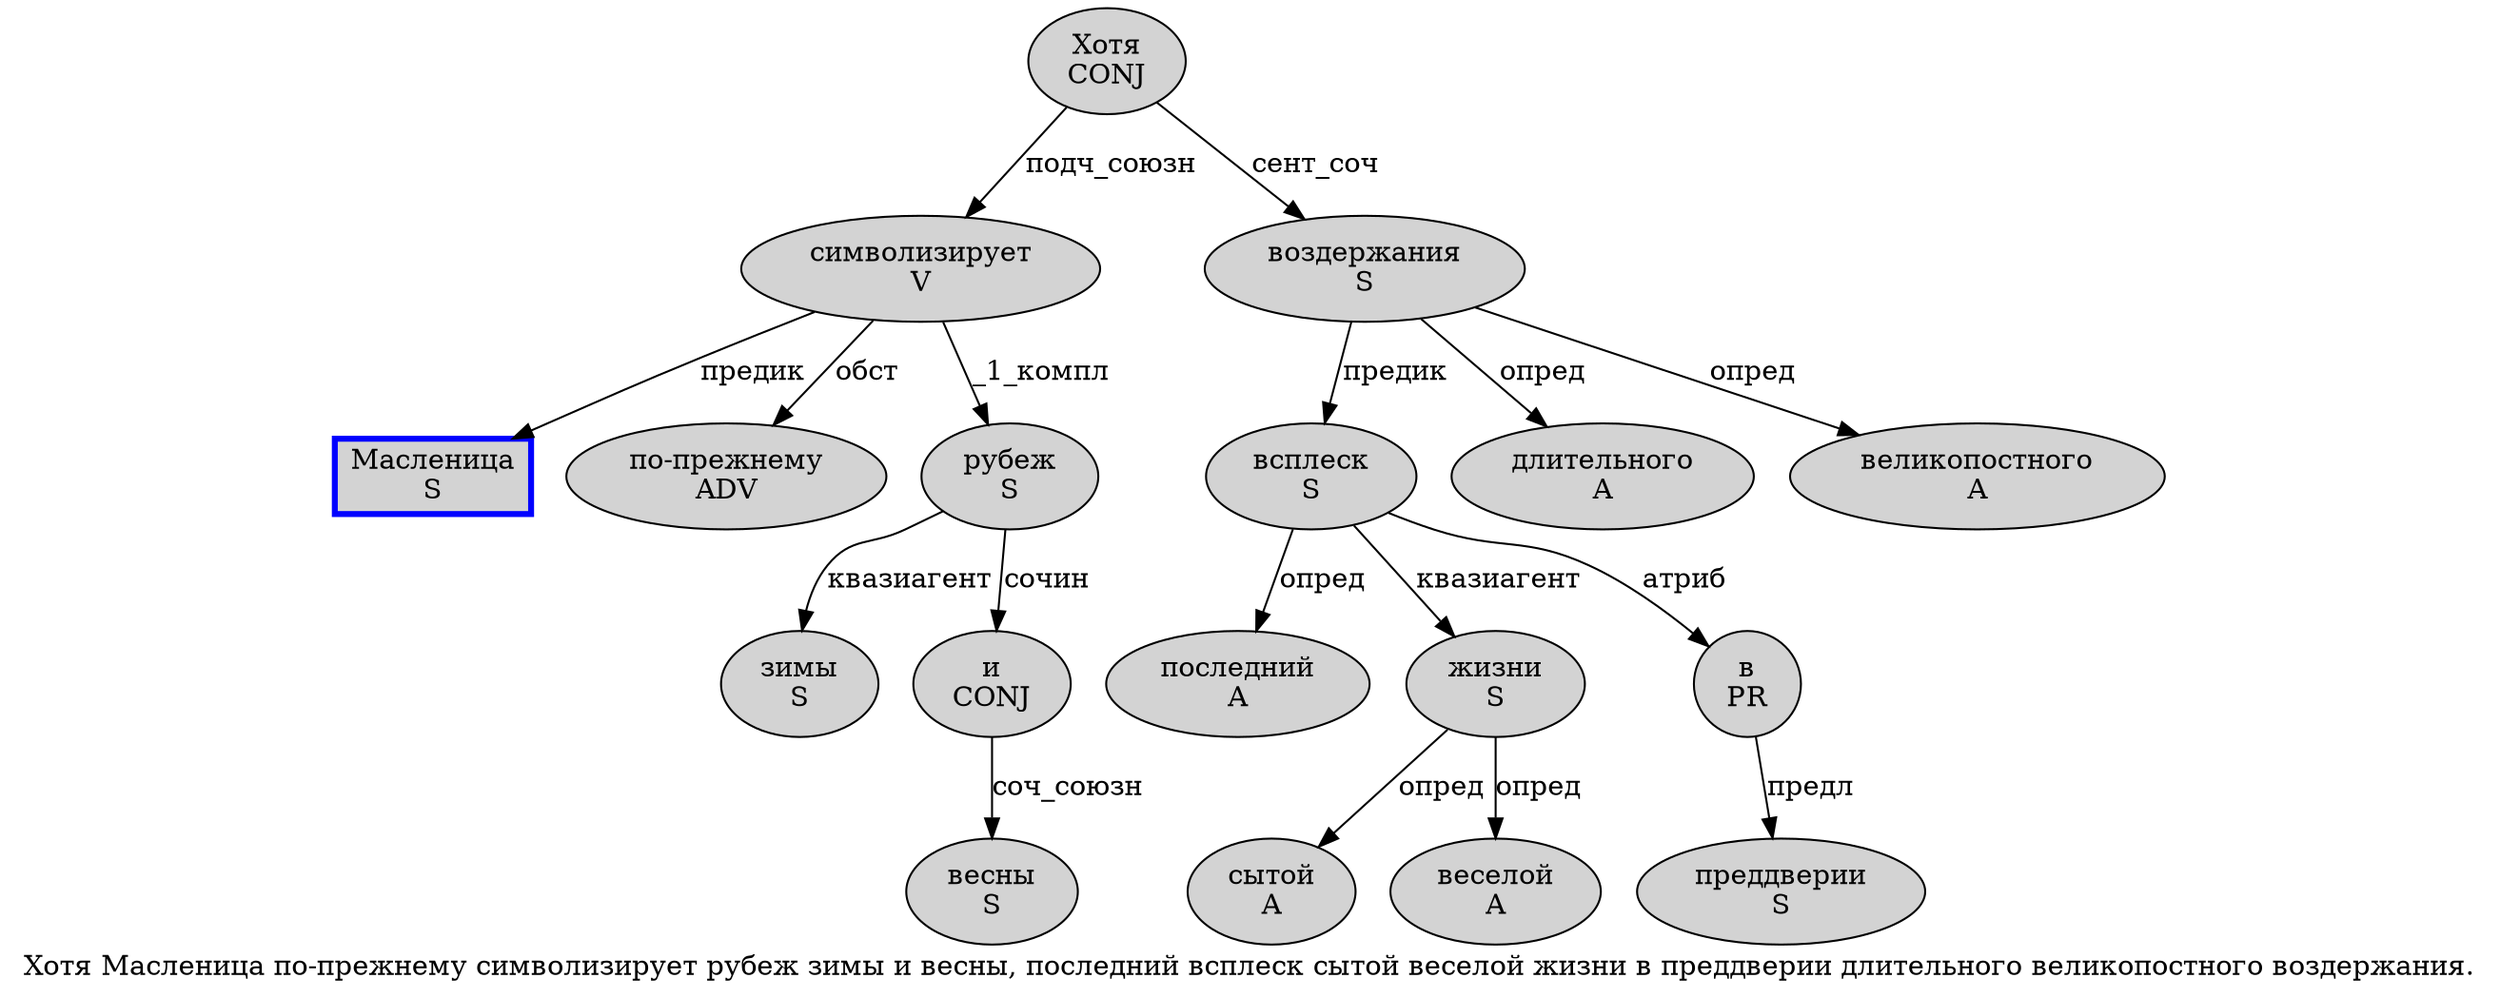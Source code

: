 digraph SENTENCE_725 {
	graph [label="Хотя Масленица по-прежнему символизирует рубеж зимы и весны, последний всплеск сытой веселой жизни в преддверии длительного великопостного воздержания."]
	node [style=filled]
		0 [label="Хотя
CONJ" color="" fillcolor=lightgray penwidth=1 shape=ellipse]
		1 [label="Масленица
S" color=blue fillcolor=lightgray penwidth=3 shape=box]
		2 [label="по-прежнему
ADV" color="" fillcolor=lightgray penwidth=1 shape=ellipse]
		3 [label="символизирует
V" color="" fillcolor=lightgray penwidth=1 shape=ellipse]
		4 [label="рубеж
S" color="" fillcolor=lightgray penwidth=1 shape=ellipse]
		5 [label="зимы
S" color="" fillcolor=lightgray penwidth=1 shape=ellipse]
		6 [label="и
CONJ" color="" fillcolor=lightgray penwidth=1 shape=ellipse]
		7 [label="весны
S" color="" fillcolor=lightgray penwidth=1 shape=ellipse]
		9 [label="последний
A" color="" fillcolor=lightgray penwidth=1 shape=ellipse]
		10 [label="всплеск
S" color="" fillcolor=lightgray penwidth=1 shape=ellipse]
		11 [label="сытой
A" color="" fillcolor=lightgray penwidth=1 shape=ellipse]
		12 [label="веселой
A" color="" fillcolor=lightgray penwidth=1 shape=ellipse]
		13 [label="жизни
S" color="" fillcolor=lightgray penwidth=1 shape=ellipse]
		14 [label="в
PR" color="" fillcolor=lightgray penwidth=1 shape=ellipse]
		15 [label="преддверии
S" color="" fillcolor=lightgray penwidth=1 shape=ellipse]
		16 [label="длительного
A" color="" fillcolor=lightgray penwidth=1 shape=ellipse]
		17 [label="великопостного
A" color="" fillcolor=lightgray penwidth=1 shape=ellipse]
		18 [label="воздержания
S" color="" fillcolor=lightgray penwidth=1 shape=ellipse]
			18 -> 10 [label="предик"]
			18 -> 16 [label="опред"]
			18 -> 17 [label="опред"]
			6 -> 7 [label="соч_союзн"]
			13 -> 11 [label="опред"]
			13 -> 12 [label="опред"]
			14 -> 15 [label="предл"]
			4 -> 5 [label="квазиагент"]
			4 -> 6 [label="сочин"]
			0 -> 3 [label="подч_союзн"]
			0 -> 18 [label="сент_соч"]
			10 -> 9 [label="опред"]
			10 -> 13 [label="квазиагент"]
			10 -> 14 [label="атриб"]
			3 -> 1 [label="предик"]
			3 -> 2 [label="обст"]
			3 -> 4 [label="_1_компл"]
}